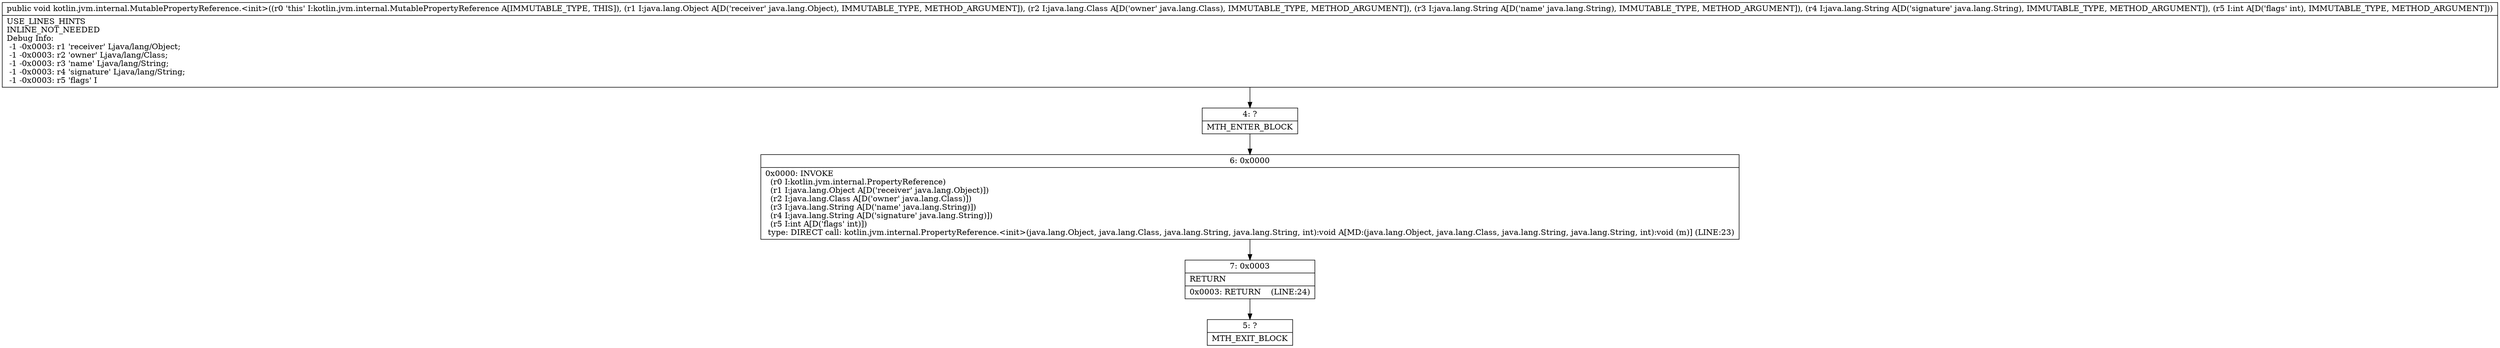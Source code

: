 digraph "CFG forkotlin.jvm.internal.MutablePropertyReference.\<init\>(Ljava\/lang\/Object;Ljava\/lang\/Class;Ljava\/lang\/String;Ljava\/lang\/String;I)V" {
Node_4 [shape=record,label="{4\:\ ?|MTH_ENTER_BLOCK\l}"];
Node_6 [shape=record,label="{6\:\ 0x0000|0x0000: INVOKE  \l  (r0 I:kotlin.jvm.internal.PropertyReference)\l  (r1 I:java.lang.Object A[D('receiver' java.lang.Object)])\l  (r2 I:java.lang.Class A[D('owner' java.lang.Class)])\l  (r3 I:java.lang.String A[D('name' java.lang.String)])\l  (r4 I:java.lang.String A[D('signature' java.lang.String)])\l  (r5 I:int A[D('flags' int)])\l type: DIRECT call: kotlin.jvm.internal.PropertyReference.\<init\>(java.lang.Object, java.lang.Class, java.lang.String, java.lang.String, int):void A[MD:(java.lang.Object, java.lang.Class, java.lang.String, java.lang.String, int):void (m)] (LINE:23)\l}"];
Node_7 [shape=record,label="{7\:\ 0x0003|RETURN\l|0x0003: RETURN    (LINE:24)\l}"];
Node_5 [shape=record,label="{5\:\ ?|MTH_EXIT_BLOCK\l}"];
MethodNode[shape=record,label="{public void kotlin.jvm.internal.MutablePropertyReference.\<init\>((r0 'this' I:kotlin.jvm.internal.MutablePropertyReference A[IMMUTABLE_TYPE, THIS]), (r1 I:java.lang.Object A[D('receiver' java.lang.Object), IMMUTABLE_TYPE, METHOD_ARGUMENT]), (r2 I:java.lang.Class A[D('owner' java.lang.Class), IMMUTABLE_TYPE, METHOD_ARGUMENT]), (r3 I:java.lang.String A[D('name' java.lang.String), IMMUTABLE_TYPE, METHOD_ARGUMENT]), (r4 I:java.lang.String A[D('signature' java.lang.String), IMMUTABLE_TYPE, METHOD_ARGUMENT]), (r5 I:int A[D('flags' int), IMMUTABLE_TYPE, METHOD_ARGUMENT]))  | USE_LINES_HINTS\lINLINE_NOT_NEEDED\lDebug Info:\l  \-1 \-0x0003: r1 'receiver' Ljava\/lang\/Object;\l  \-1 \-0x0003: r2 'owner' Ljava\/lang\/Class;\l  \-1 \-0x0003: r3 'name' Ljava\/lang\/String;\l  \-1 \-0x0003: r4 'signature' Ljava\/lang\/String;\l  \-1 \-0x0003: r5 'flags' I\l}"];
MethodNode -> Node_4;Node_4 -> Node_6;
Node_6 -> Node_7;
Node_7 -> Node_5;
}

